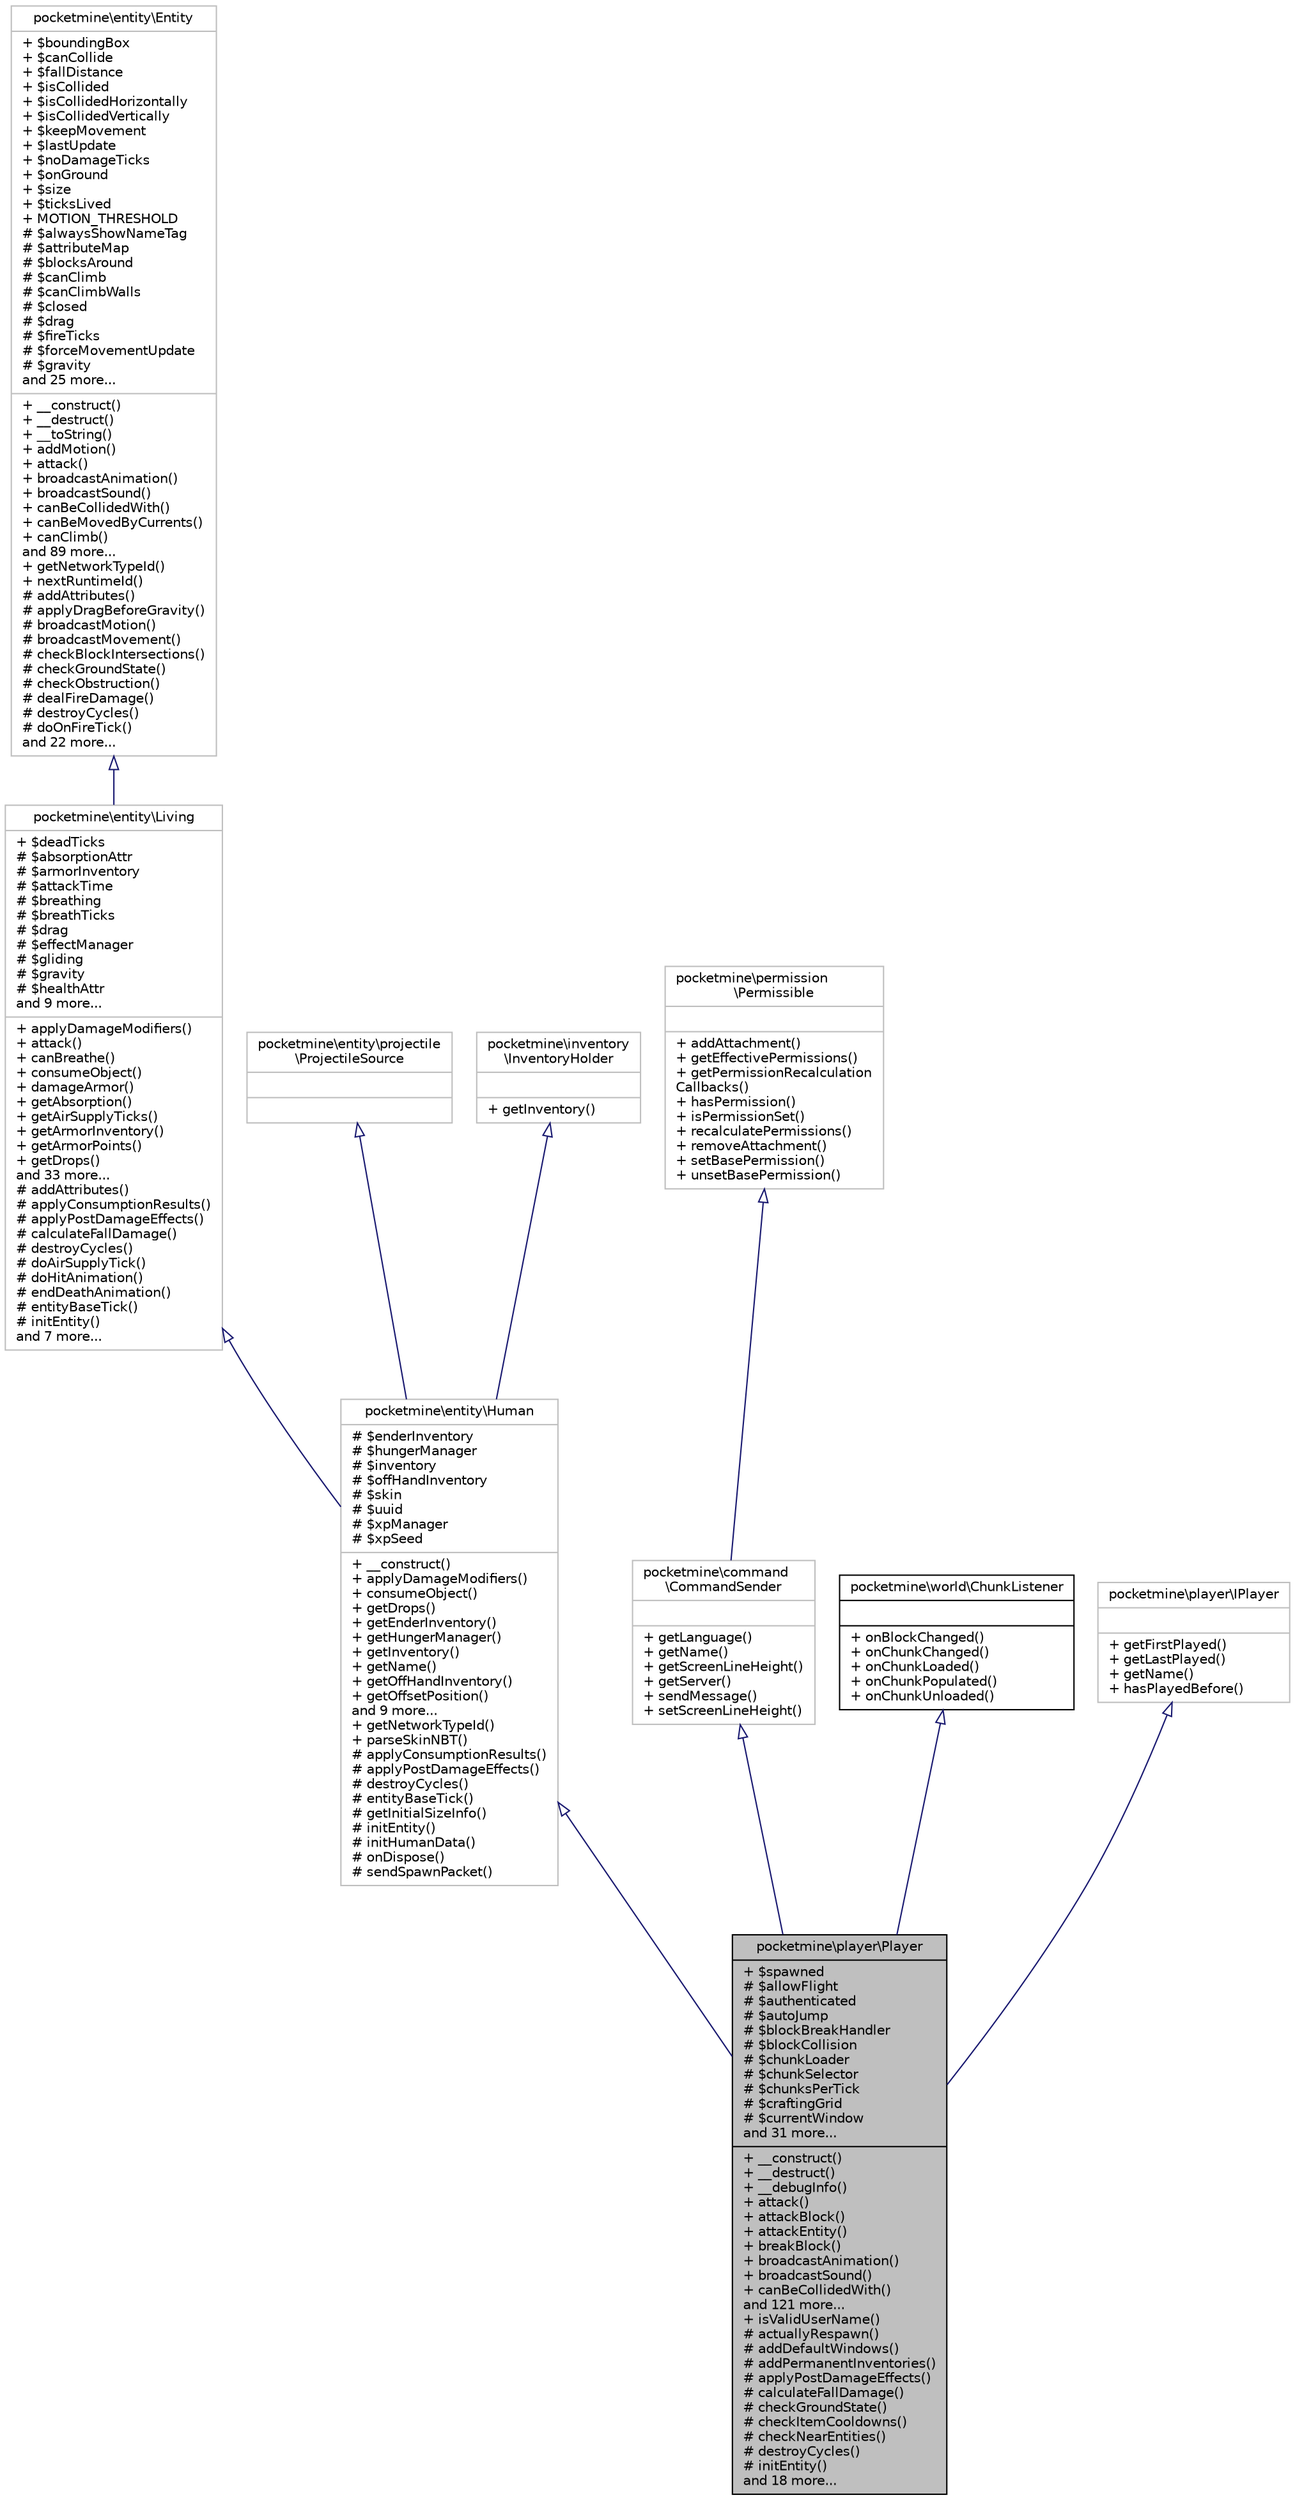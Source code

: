 digraph "pocketmine\player\Player"
{
 // INTERACTIVE_SVG=YES
 // LATEX_PDF_SIZE
  edge [fontname="Helvetica",fontsize="10",labelfontname="Helvetica",labelfontsize="10"];
  node [fontname="Helvetica",fontsize="10",shape=record];
  Node1 [label="{pocketmine\\player\\Player\n|+ $spawned\l# $allowFlight\l# $authenticated\l# $autoJump\l# $blockBreakHandler\l# $blockCollision\l# $chunkLoader\l# $chunkSelector\l# $chunksPerTick\l# $craftingGrid\l# $currentWindow\land 31 more...\l|+ __construct()\l+ __destruct()\l+ __debugInfo()\l+ attack()\l+ attackBlock()\l+ attackEntity()\l+ breakBlock()\l+ broadcastAnimation()\l+ broadcastSound()\l+ canBeCollidedWith()\land 121 more...\l+ isValidUserName()\l# actuallyRespawn()\l# addDefaultWindows()\l# addPermanentInventories()\l# applyPostDamageEffects()\l# calculateFallDamage()\l# checkGroundState()\l# checkItemCooldowns()\l# checkNearEntities()\l# destroyCycles()\l# initEntity()\land 18 more...\l}",height=0.2,width=0.4,color="black", fillcolor="grey75", style="filled", fontcolor="black",tooltip=" "];
  Node2 -> Node1 [dir="back",color="midnightblue",fontsize="10",style="solid",arrowtail="onormal",fontname="Helvetica"];
  Node2 [label="{pocketmine\\entity\\Human\n|# $enderInventory\l# $hungerManager\l# $inventory\l# $offHandInventory\l# $skin\l# $uuid\l# $xpManager\l# $xpSeed\l|+ __construct()\l+ applyDamageModifiers()\l+ consumeObject()\l+ getDrops()\l+ getEnderInventory()\l+ getHungerManager()\l+ getInventory()\l+ getName()\l+ getOffHandInventory()\l+ getOffsetPosition()\land 9 more...\l+ getNetworkTypeId()\l+ parseSkinNBT()\l# applyConsumptionResults()\l# applyPostDamageEffects()\l# destroyCycles()\l# entityBaseTick()\l# getInitialSizeInfo()\l# initEntity()\l# initHumanData()\l# onDispose()\l# sendSpawnPacket()\l}",height=0.2,width=0.4,color="grey75", fillcolor="white", style="filled",URL="$d4/ddf/classpocketmine_1_1entity_1_1_human.html",tooltip=" "];
  Node3 -> Node2 [dir="back",color="midnightblue",fontsize="10",style="solid",arrowtail="onormal",fontname="Helvetica"];
  Node3 [label="{pocketmine\\entity\\Living\n|+ $deadTicks\l# $absorptionAttr\l# $armorInventory\l# $attackTime\l# $breathing\l# $breathTicks\l# $drag\l# $effectManager\l# $gliding\l# $gravity\l# $healthAttr\land 9 more...\l|+ applyDamageModifiers()\l+ attack()\l+ canBreathe()\l+ consumeObject()\l+ damageArmor()\l+ getAbsorption()\l+ getAirSupplyTicks()\l+ getArmorInventory()\l+ getArmorPoints()\l+ getDrops()\land 33 more...\l# addAttributes()\l# applyConsumptionResults()\l# applyPostDamageEffects()\l# calculateFallDamage()\l# destroyCycles()\l# doAirSupplyTick()\l# doHitAnimation()\l# endDeathAnimation()\l# entityBaseTick()\l# initEntity()\land 7 more...\l}",height=0.2,width=0.4,color="grey75", fillcolor="white", style="filled",URL="$df/d0c/classpocketmine_1_1entity_1_1_living.html",tooltip=" "];
  Node4 -> Node3 [dir="back",color="midnightblue",fontsize="10",style="solid",arrowtail="onormal",fontname="Helvetica"];
  Node4 [label="{pocketmine\\entity\\Entity\n|+ $boundingBox\l+ $canCollide\l+ $fallDistance\l+ $isCollided\l+ $isCollidedHorizontally\l+ $isCollidedVertically\l+ $keepMovement\l+ $lastUpdate\l+ $noDamageTicks\l+ $onGround\l+ $size\l+ $ticksLived\l+ MOTION_THRESHOLD\l# $alwaysShowNameTag\l# $attributeMap\l# $blocksAround\l# $canClimb\l# $canClimbWalls\l# $closed\l# $drag\l# $fireTicks\l# $forceMovementUpdate\l# $gravity\land 25 more...\l|+ __construct()\l+ __destruct()\l+ __toString()\l+ addMotion()\l+ attack()\l+ broadcastAnimation()\l+ broadcastSound()\l+ canBeCollidedWith()\l+ canBeMovedByCurrents()\l+ canClimb()\land 89 more...\l+ getNetworkTypeId()\l+ nextRuntimeId()\l# addAttributes()\l# applyDragBeforeGravity()\l# broadcastMotion()\l# broadcastMovement()\l# checkBlockIntersections()\l# checkGroundState()\l# checkObstruction()\l# dealFireDamage()\l# destroyCycles()\l# doOnFireTick()\land 22 more...\l}",height=0.2,width=0.4,color="grey75", fillcolor="white", style="filled",URL="$d2/d3c/classpocketmine_1_1entity_1_1_entity.html",tooltip=" "];
  Node5 -> Node2 [dir="back",color="midnightblue",fontsize="10",style="solid",arrowtail="onormal",fontname="Helvetica"];
  Node5 [label="{pocketmine\\entity\\projectile\l\\ProjectileSource\n||}",height=0.2,width=0.4,color="grey75", fillcolor="white", style="filled",URL="$d0/d26/interfacepocketmine_1_1entity_1_1projectile_1_1_projectile_source.html",tooltip=" "];
  Node6 -> Node2 [dir="back",color="midnightblue",fontsize="10",style="solid",arrowtail="onormal",fontname="Helvetica"];
  Node6 [label="{pocketmine\\inventory\l\\InventoryHolder\n||+ getInventory()\l}",height=0.2,width=0.4,color="grey75", fillcolor="white", style="filled",URL="$d2/d91/interfacepocketmine_1_1inventory_1_1_inventory_holder.html",tooltip=" "];
  Node7 -> Node1 [dir="back",color="midnightblue",fontsize="10",style="solid",arrowtail="onormal",fontname="Helvetica"];
  Node7 [label="{pocketmine\\command\l\\CommandSender\n||+ getLanguage()\l+ getName()\l+ getScreenLineHeight()\l+ getServer()\l+ sendMessage()\l+ setScreenLineHeight()\l}",height=0.2,width=0.4,color="grey75", fillcolor="white", style="filled",URL="$d6/d9d/interfacepocketmine_1_1command_1_1_command_sender.html",tooltip=" "];
  Node8 -> Node7 [dir="back",color="midnightblue",fontsize="10",style="solid",arrowtail="onormal",fontname="Helvetica"];
  Node8 [label="{pocketmine\\permission\l\\Permissible\n||+ addAttachment()\l+ getEffectivePermissions()\l+ getPermissionRecalculation\lCallbacks()\l+ hasPermission()\l+ isPermissionSet()\l+ recalculatePermissions()\l+ removeAttachment()\l+ setBasePermission()\l+ unsetBasePermission()\l}",height=0.2,width=0.4,color="grey75", fillcolor="white", style="filled",URL="$de/da0/interfacepocketmine_1_1permission_1_1_permissible.html",tooltip=" "];
  Node9 -> Node1 [dir="back",color="midnightblue",fontsize="10",style="solid",arrowtail="onormal",fontname="Helvetica"];
  Node9 [label="{pocketmine\\world\\ChunkListener\n||+ onBlockChanged()\l+ onChunkChanged()\l+ onChunkLoaded()\l+ onChunkPopulated()\l+ onChunkUnloaded()\l}",height=0.2,width=0.4,color="black", fillcolor="white", style="filled",URL="$de/dac/interfacepocketmine_1_1world_1_1_chunk_listener.html",tooltip=" "];
  Node10 -> Node1 [dir="back",color="midnightblue",fontsize="10",style="solid",arrowtail="onormal",fontname="Helvetica"];
  Node10 [label="{pocketmine\\player\\IPlayer\n||+ getFirstPlayed()\l+ getLastPlayed()\l+ getName()\l+ hasPlayedBefore()\l}",height=0.2,width=0.4,color="grey75", fillcolor="white", style="filled",URL="$d2/df5/interfacepocketmine_1_1player_1_1_i_player.html",tooltip=" "];
}
